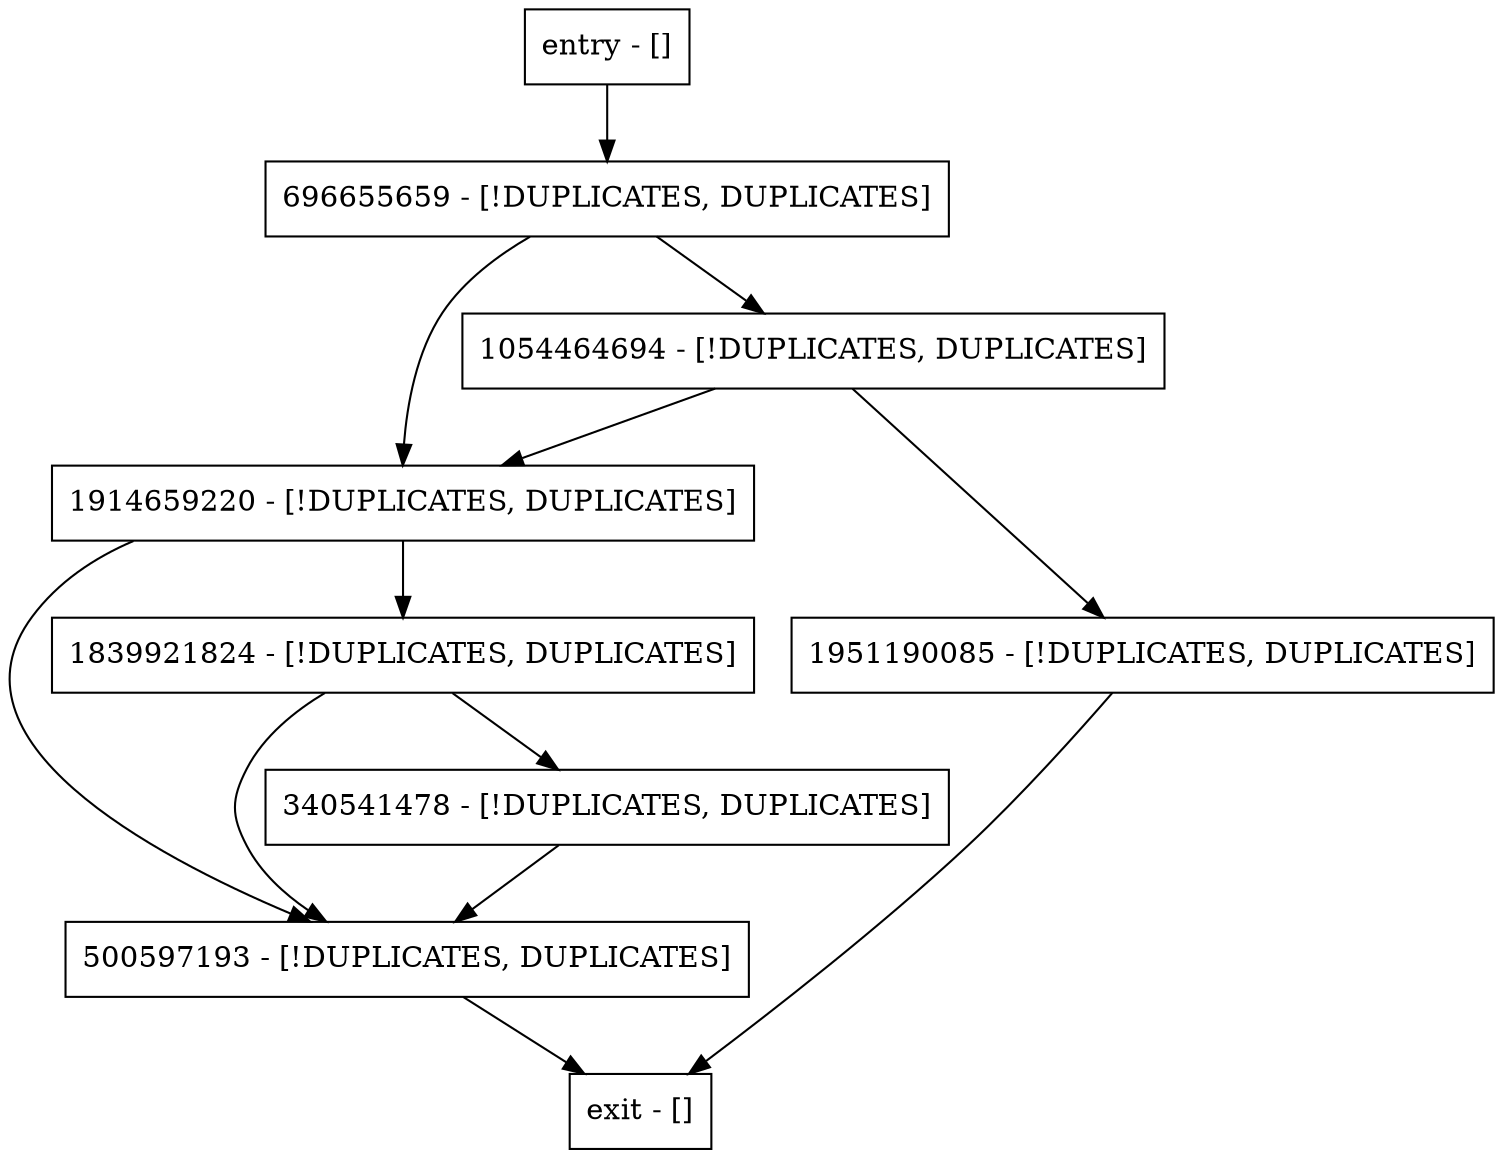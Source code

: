 digraph <init> {
node [shape=record];
entry [label="entry - []"];
exit [label="exit - []"];
500597193 [label="500597193 - [!DUPLICATES, DUPLICATES]"];
1914659220 [label="1914659220 - [!DUPLICATES, DUPLICATES]"];
696655659 [label="696655659 - [!DUPLICATES, DUPLICATES]"];
1951190085 [label="1951190085 - [!DUPLICATES, DUPLICATES]"];
1839921824 [label="1839921824 - [!DUPLICATES, DUPLICATES]"];
340541478 [label="340541478 - [!DUPLICATES, DUPLICATES]"];
1054464694 [label="1054464694 - [!DUPLICATES, DUPLICATES]"];
entry;
exit;
entry -> 696655659;
500597193 -> exit;
1914659220 -> 500597193;
1914659220 -> 1839921824;
696655659 -> 1914659220;
696655659 -> 1054464694;
1951190085 -> exit;
1839921824 -> 500597193;
1839921824 -> 340541478;
340541478 -> 500597193;
1054464694 -> 1914659220;
1054464694 -> 1951190085;
}
